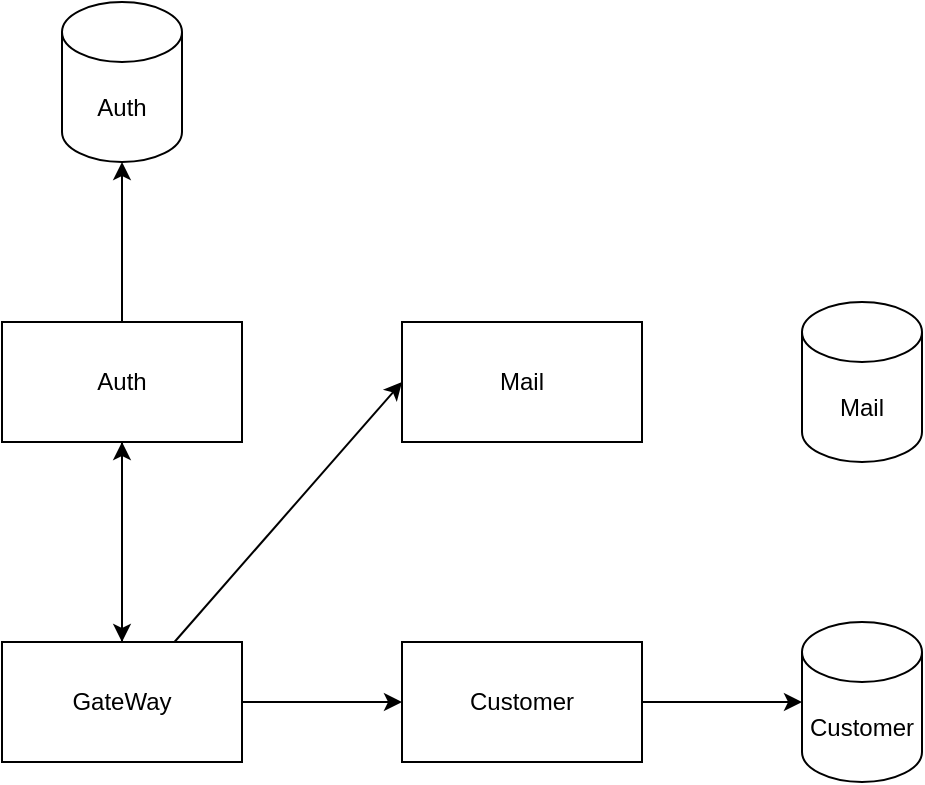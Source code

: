 <mxfile>
    <diagram id="PMN2ZD0XDV8VRqR2EXjJ" name="SystemFlow">
        <mxGraphModel dx="1102" dy="779" grid="1" gridSize="10" guides="1" tooltips="1" connect="1" arrows="1" fold="1" page="1" pageScale="1" pageWidth="850" pageHeight="1100" math="0" shadow="0">
            <root>
                <mxCell id="0"/>
                <mxCell id="1" parent="0"/>
                <mxCell id="4" style="edgeStyle=none;html=1;" parent="1" source="2" target="3" edge="1">
                    <mxGeometry relative="1" as="geometry"/>
                </mxCell>
                <mxCell id="10" style="edgeStyle=none;html=1;" parent="1" source="2" target="9" edge="1">
                    <mxGeometry relative="1" as="geometry"/>
                </mxCell>
                <mxCell id="2" value="Auth" style="whiteSpace=wrap;html=1;" parent="1" vertex="1">
                    <mxGeometry x="120" y="280" width="120" height="60" as="geometry"/>
                </mxCell>
                <mxCell id="5" style="edgeStyle=none;html=1;entryX=0.5;entryY=1;entryDx=0;entryDy=0;" parent="1" source="3" target="2" edge="1">
                    <mxGeometry relative="1" as="geometry"/>
                </mxCell>
                <mxCell id="7" style="edgeStyle=none;html=1;" parent="1" source="3" target="6" edge="1">
                    <mxGeometry relative="1" as="geometry"/>
                </mxCell>
                <mxCell id="15" style="edgeStyle=none;html=1;entryX=0;entryY=0.5;entryDx=0;entryDy=0;" edge="1" parent="1" source="3" target="13">
                    <mxGeometry relative="1" as="geometry"/>
                </mxCell>
                <mxCell id="3" value="GateWay" style="whiteSpace=wrap;html=1;" parent="1" vertex="1">
                    <mxGeometry x="120" y="440" width="120" height="60" as="geometry"/>
                </mxCell>
                <mxCell id="12" style="edgeStyle=none;html=1;" parent="1" source="6" target="11" edge="1">
                    <mxGeometry relative="1" as="geometry"/>
                </mxCell>
                <mxCell id="6" value="Customer" style="whiteSpace=wrap;html=1;" parent="1" vertex="1">
                    <mxGeometry x="320" y="440" width="120" height="60" as="geometry"/>
                </mxCell>
                <mxCell id="9" value="Auth" style="shape=cylinder3;whiteSpace=wrap;html=1;boundedLbl=1;backgroundOutline=1;size=15;" parent="1" vertex="1">
                    <mxGeometry x="150" y="120" width="60" height="80" as="geometry"/>
                </mxCell>
                <mxCell id="11" value="Customer" style="shape=cylinder3;whiteSpace=wrap;html=1;boundedLbl=1;backgroundOutline=1;size=15;" parent="1" vertex="1">
                    <mxGeometry x="520" y="430" width="60" height="80" as="geometry"/>
                </mxCell>
                <mxCell id="13" value="Mail" style="whiteSpace=wrap;html=1;" vertex="1" parent="1">
                    <mxGeometry x="320" y="280" width="120" height="60" as="geometry"/>
                </mxCell>
                <mxCell id="14" value="Mail&lt;br&gt;" style="shape=cylinder3;whiteSpace=wrap;html=1;boundedLbl=1;backgroundOutline=1;size=15;" vertex="1" parent="1">
                    <mxGeometry x="520" y="270" width="60" height="80" as="geometry"/>
                </mxCell>
            </root>
        </mxGraphModel>
    </diagram>
</mxfile>